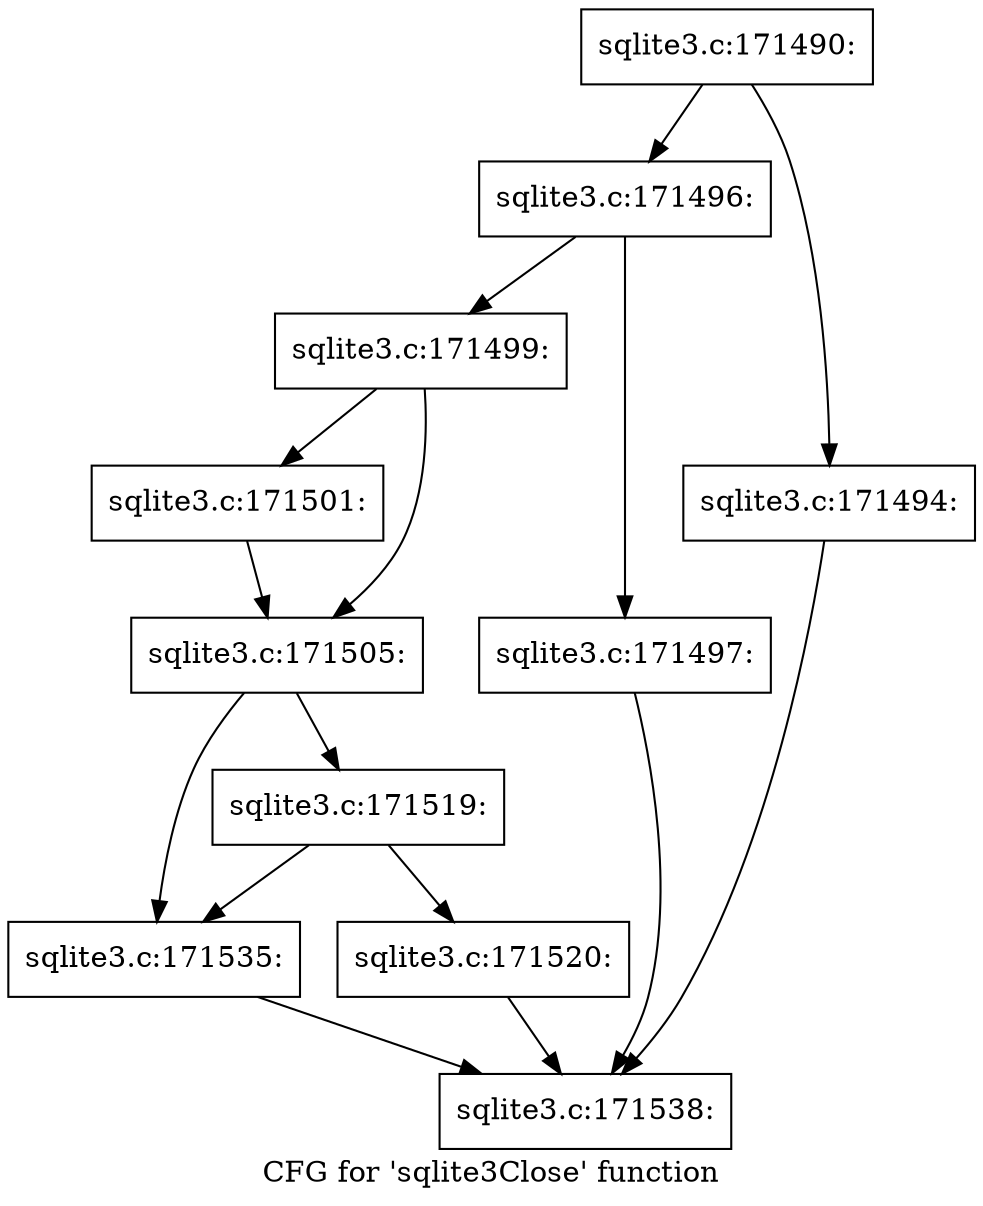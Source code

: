 digraph "CFG for 'sqlite3Close' function" {
	label="CFG for 'sqlite3Close' function";

	Node0x55c0fa996f50 [shape=record,label="{sqlite3.c:171490:}"];
	Node0x55c0fa996f50 -> Node0x55c0fa997340;
	Node0x55c0fa996f50 -> Node0x55c0fa9972f0;
	Node0x55c0fa9972f0 [shape=record,label="{sqlite3.c:171494:}"];
	Node0x55c0fa9972f0 -> Node0x55c0fa9970d0;
	Node0x55c0fa997340 [shape=record,label="{sqlite3.c:171496:}"];
	Node0x55c0fa997340 -> Node0x55c0fa9a98f0;
	Node0x55c0fa997340 -> Node0x55c0fa9a98a0;
	Node0x55c0fa9a98a0 [shape=record,label="{sqlite3.c:171497:}"];
	Node0x55c0fa9a98a0 -> Node0x55c0fa9970d0;
	Node0x55c0fa9a98f0 [shape=record,label="{sqlite3.c:171499:}"];
	Node0x55c0fa9a98f0 -> Node0x55c0fa9aa250;
	Node0x55c0fa9a98f0 -> Node0x55c0fa9aa2a0;
	Node0x55c0fa9aa250 [shape=record,label="{sqlite3.c:171501:}"];
	Node0x55c0fa9aa250 -> Node0x55c0fa9aa2a0;
	Node0x55c0fa9aa2a0 [shape=record,label="{sqlite3.c:171505:}"];
	Node0x55c0fa9aa2a0 -> Node0x55c0fa9ab6d0;
	Node0x55c0fa9aa2a0 -> Node0x55c0fa9aba00;
	Node0x55c0fa9aba00 [shape=record,label="{sqlite3.c:171519:}"];
	Node0x55c0fa9aba00 -> Node0x55c0f54a4380;
	Node0x55c0fa9aba00 -> Node0x55c0fa9ab6d0;
	Node0x55c0f54a4380 [shape=record,label="{sqlite3.c:171520:}"];
	Node0x55c0f54a4380 -> Node0x55c0fa9970d0;
	Node0x55c0fa9ab6d0 [shape=record,label="{sqlite3.c:171535:}"];
	Node0x55c0fa9ab6d0 -> Node0x55c0fa9970d0;
	Node0x55c0fa9970d0 [shape=record,label="{sqlite3.c:171538:}"];
}
